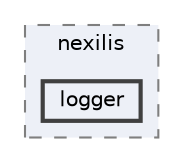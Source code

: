 digraph "include/nexilis/logger"
{
 // LATEX_PDF_SIZE
  bgcolor="transparent";
  edge [fontname=Helvetica,fontsize=10,labelfontname=Helvetica,labelfontsize=10];
  node [fontname=Helvetica,fontsize=10,shape=box,height=0.2,width=0.4];
  compound=true
  subgraph clusterdir_68a440901765bd143eba94480dcfcf1f {
    graph [ bgcolor="#edf0f7", pencolor="grey50", label="nexilis", fontname=Helvetica,fontsize=10 style="filled,dashed", URL="dir_68a440901765bd143eba94480dcfcf1f.html",tooltip=""]
  dir_7f4f97cb3d79151aad44ab9a6f825ab9 [label="logger", fillcolor="#edf0f7", color="grey25", style="filled,bold", URL="dir_7f4f97cb3d79151aad44ab9a6f825ab9.html",tooltip=""];
  }
}
